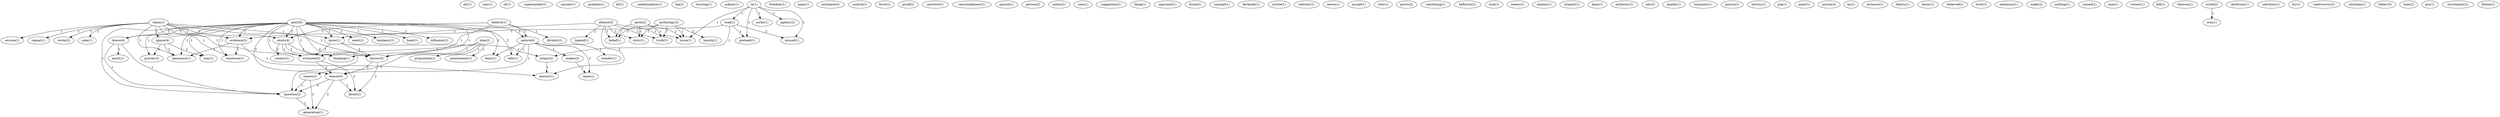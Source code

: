 digraph G {
  att [ label="att(1)" ];
  com [ label="com(1)" ];
  cb [ label="cb(1)" ];
  supermarket [ label="supermarket(1)" ];
  anyone [ label="anyone(1)" ];
  problem [ label="problem(1)" ];
  bil [ label="bil(1)" ];
  condemnation [ label="condemnation(1)" ];
  faq [ label="faq(2)" ];
  trusting [ label="trusting(1)" ];
  uoknor [ label="uoknor(1)" ];
  claim [ label="claim(1)" ];
  sake [ label="sake(1)" ];
  excuse [ label="excuse(1)" ];
  ignore [ label="ignore(4)" ];
  exists [ label="exists(4)" ];
  know [ label="know(1)" ];
  everyone [ label="everyone(5)" ];
  evidence [ label="evidence(2)" ];
  repeat [ label="repeat(1)" ];
  knows [ label="knows(5)" ];
  existence [ label="existence(1)" ];
  ignorance [ label="ignorance(1)" ];
  wrote [ label="wrote(2)" ];
  freedom [ label="freedom(1)" ];
  pxqs [ label="pxqs(1)" ];
  existance [ label="existance(3)" ];
  control [ label="control(1)" ];
  force [ label="force(1)" ];
  proof [ label="proof(2)" ];
  universe [ label="universe(1)" ];
  myth [ label="myth(2)" ];
  truth [ label="truth(1)" ];
  belief [ label="belief(1)" ];
  story [ label="story(1)" ];
  issue [ label="issue(1)" ];
  reasonableness [ label="reasonableness(1)" ];
  punish [ label="punish(1)" ];
  person [ label="person(3)" ];
  notion [ label="notion(1)" ];
  case [ label="case(1)" ];
  suggestion [ label="suggestion(1)" ];
  thing [ label="thing(1)" ];
  approach [ label="approach(1)" ];
  gravity [ label="gravity(3)" ];
  way [ label="way(1)" ];
  found [ label="found(1)" ];
  concept [ label="concept(1)" ];
  believe [ label="believe(1)" ];
  nature [ label="nature(6)" ];
  divinity [ label="divinity(1)" ];
  thinking [ label="thinking(1)" ];
  god [ label="god(20)" ];
  exert [ label="exert(1)" ];
  tells [ label="tells(1)" ];
  tendancy [ label="tendancy(1)" ];
  hand [ label="hand(1)" ];
  influence [ label="influence(2)" ];
  comes [ label="comes(2)" ];
  deny [ label="deny(1)" ];
  doesn [ label="doesn(2)" ];
  reason [ label="reason(5)" ];
  doesn [ label="doesn(4)" ];
  question [ label="question(2)" ];
  wonder [ label="wonder(1)" ];
  makes [ label="makes(2)" ];
  came [ label="came(1)" ];
  darkside [ label="darkside(1)" ];
  article [ label="article(1)" ];
  creator [ label="creator(1)" ];
  webster [ label="webster(1)" ];
  series [ label="series(1)" ];
  accept [ label="accept(1)" ];
  view [ label="view(1)" ];
  prove [ label="prove(2)" ];
  something [ label="something(1)" ];
  read [ label="read(2)" ];
  means [ label="means(2)" ];
  pretend [ label="pretend(1)" ];
  missed [ label="missed(1)" ];
  kaflowitz [ label="kaflowitz(1)" ];
  stop [ label="stop(1)" ];
  mythology [ label="mythology(3)" ];
  launch [ label="launch(1)" ];
  seems [ label="seems(1)" ];
  explain [ label="explain(1)" ];
  idea [ label="idea(2)" ];
  proposition [ label="proposition(1)" ];
  punishment [ label="punishment(1)" ];
  doubt [ label="doubt(1)" ];
  answer [ label="answer(1)" ];
  atheist [ label="atheist(3)" ];
  legend [ label="legend(1)" ];
  xtianity [ label="xtianity(1)" ];
  dean [ label="dean(1)" ];
  authority [ label="authority(1)" ];
  edu [ label="edu(3)" ];
  qualify [ label="qualify(1)" ];
  humanity [ label="humanity(1)" ];
  psuvm [ label="psuvm(1)" ];
  history [ label="history(1)" ];
  pop [ label="pop(1)" ];
  point [ label="point(1)" ];
  justice [ label="justice(3)" ];
  lm [ label="lm(1)" ];
  instance [ label="instance(1)" ];
  fallacy [ label="fallacy(1)" ];
  generation [ label="generation(1)" ];
  decay [ label="decay(1)" ];
  believed [ label="believed(2)" ];
  trust [ label="trust(1)" ];
  eminence [ label="eminence(1)" ];
  re [ label="re(1)" ];
  osrhe [ label="osrhe(1)" ];
  agency [ label="agency(2)" ];
  read [ label="read(1)" ];
  make [ label="make(2)" ];
  nothing [ label="nothing(1)" ];
  sinned [ label="sinned(1)" ];
  man [ label="man(1)" ];
  conner [ label="conner(1)" ];
  merit [ label="merit(1)" ];
  bill [ label="bill(1)" ];
  cbnewsj [ label="cbnewsj(1)" ];
  world [ label="world(2)" ];
  sum [ label="sum(1)" ];
  okcforum [ label="okcforum(1)" ];
  salvation [ label="salvation(1)" ];
  try [ label="try(1)" ];
  controversy [ label="controversy(2)" ];
  christian [ label="christian(1)" ];
  bible [ label="bible(10)" ];
  time [ label="time(2)" ];
  psu [ label="psu(1)" ];
  christianity [ label="christianity(2)" ];
  fiction [ label="fiction(1)" ];
  claim -> sake [ label="1" ];
  claim -> excuse [ label="1" ];
  claim -> ignore [ label="1" ];
  claim -> exists [ label="1" ];
  claim -> know [ label="1" ];
  claim -> everyone [ label="1" ];
  claim -> evidence [ label="1" ];
  claim -> repeat [ label="1" ];
  claim -> knows [ label="1" ];
  claim -> existence [ label="1" ];
  claim -> ignorance [ label="1" ];
  claim -> wrote [ label="1" ];
  myth -> truth [ label="1" ];
  myth -> belief [ label="1" ];
  myth -> story [ label="1" ];
  myth -> issue [ label="1" ];
  ignore -> gravity [ label="2" ];
  ignore -> ignorance [ label="1" ];
  ignore -> way [ label="2" ];
  believe -> nature [ label="1" ];
  believe -> exists [ label="1" ];
  believe -> divinity [ label="1" ];
  believe -> thinking [ label="1" ];
  god -> nature [ label="3" ];
  god -> exists [ label="2" ];
  god -> exert [ label="1" ];
  god -> tells [ label="2" ];
  god -> know [ label="1" ];
  god -> tendancy [ label="1" ];
  god -> everyone [ label="1" ];
  god -> hand [ label="1" ];
  god -> evidence [ label="1" ];
  god -> influence [ label="1" ];
  god -> comes [ label="2" ];
  god -> deny [ label="2" ];
  god -> thinking [ label="1" ];
  god -> gravity [ label="1" ];
  god -> knows [ label="1" ];
  god -> doesn [ label="2" ];
  god -> existence [ label="1" ];
  god -> reason [ label="3" ];
  god -> ignorance [ label="1" ];
  god -> doesn [ label="2" ];
  god -> way [ label="1" ];
  god -> question [ label="1" ];
  nature -> wonder [ label="1" ];
  nature -> tells [ label="1" ];
  nature -> makes [ label="1" ];
  nature -> came [ label="1" ];
  nature -> deny [ label="1" ];
  nature -> reason [ label="1" ];
  exists -> creator [ label="2" ];
  exists -> everyone [ label="1" ];
  exists -> thinking [ label="1" ];
  exists -> knows [ label="1" ];
  read -> know [ label="1" ];
  read -> means [ label="1" ];
  read -> pretend [ label="1" ];
  read -> missed [ label="2" ];
  know -> everyone [ label="2" ];
  know -> means [ label="1" ];
  know -> knows [ label="2" ];
  mythology -> truth [ label="1" ];
  mythology -> belief [ label="1" ];
  mythology -> story [ label="1" ];
  mythology -> issue [ label="1" ];
  mythology -> launch [ label="2" ];
  makes -> came [ label="1" ];
  idea -> everyone [ label="1" ];
  idea -> proposition [ label="1" ];
  idea -> punishment [ label="1" ];
  idea -> knows [ label="1" ];
  idea -> question [ label="1" ];
  everyone -> reason [ label="2" ];
  everyone -> doubt [ label="2" ];
  means -> answer [ label="1" ];
  atheist -> truth [ label="1" ];
  atheist -> legend [ label="1" ];
  atheist -> evidence [ label="1" ];
  atheist -> belief [ label="1" ];
  atheist -> answer [ label="1" ];
  atheist -> story [ label="1" ];
  atheist -> issue [ label="1" ];
  evidence -> answer [ label="1" ];
  evidence -> existence [ label="1" ];
  evidence -> ignorance [ label="1" ];
  comes -> question [ label="1" ];
  comes -> generation [ label="1" ];
  re -> issue [ label="1" ];
  re -> pretend [ label="1" ];
  re -> osrhe [ label="1" ];
  re -> missed [ label="1" ];
  re -> agency [ label="1" ];
  re -> read [ label="1" ];
  knows -> reason [ label="2" ];
  knows -> doubt [ label="2" ];
  doesn -> merit [ label="1" ];
  doesn -> question [ label="1" ];
  reason -> doubt [ label="1" ];
  reason -> question [ label="2" ];
  reason -> generation [ label="2" ];
  world -> sum [ label="1" ];
  doesn -> question [ label="1" ];
  question -> generation [ label="1" ];
}
